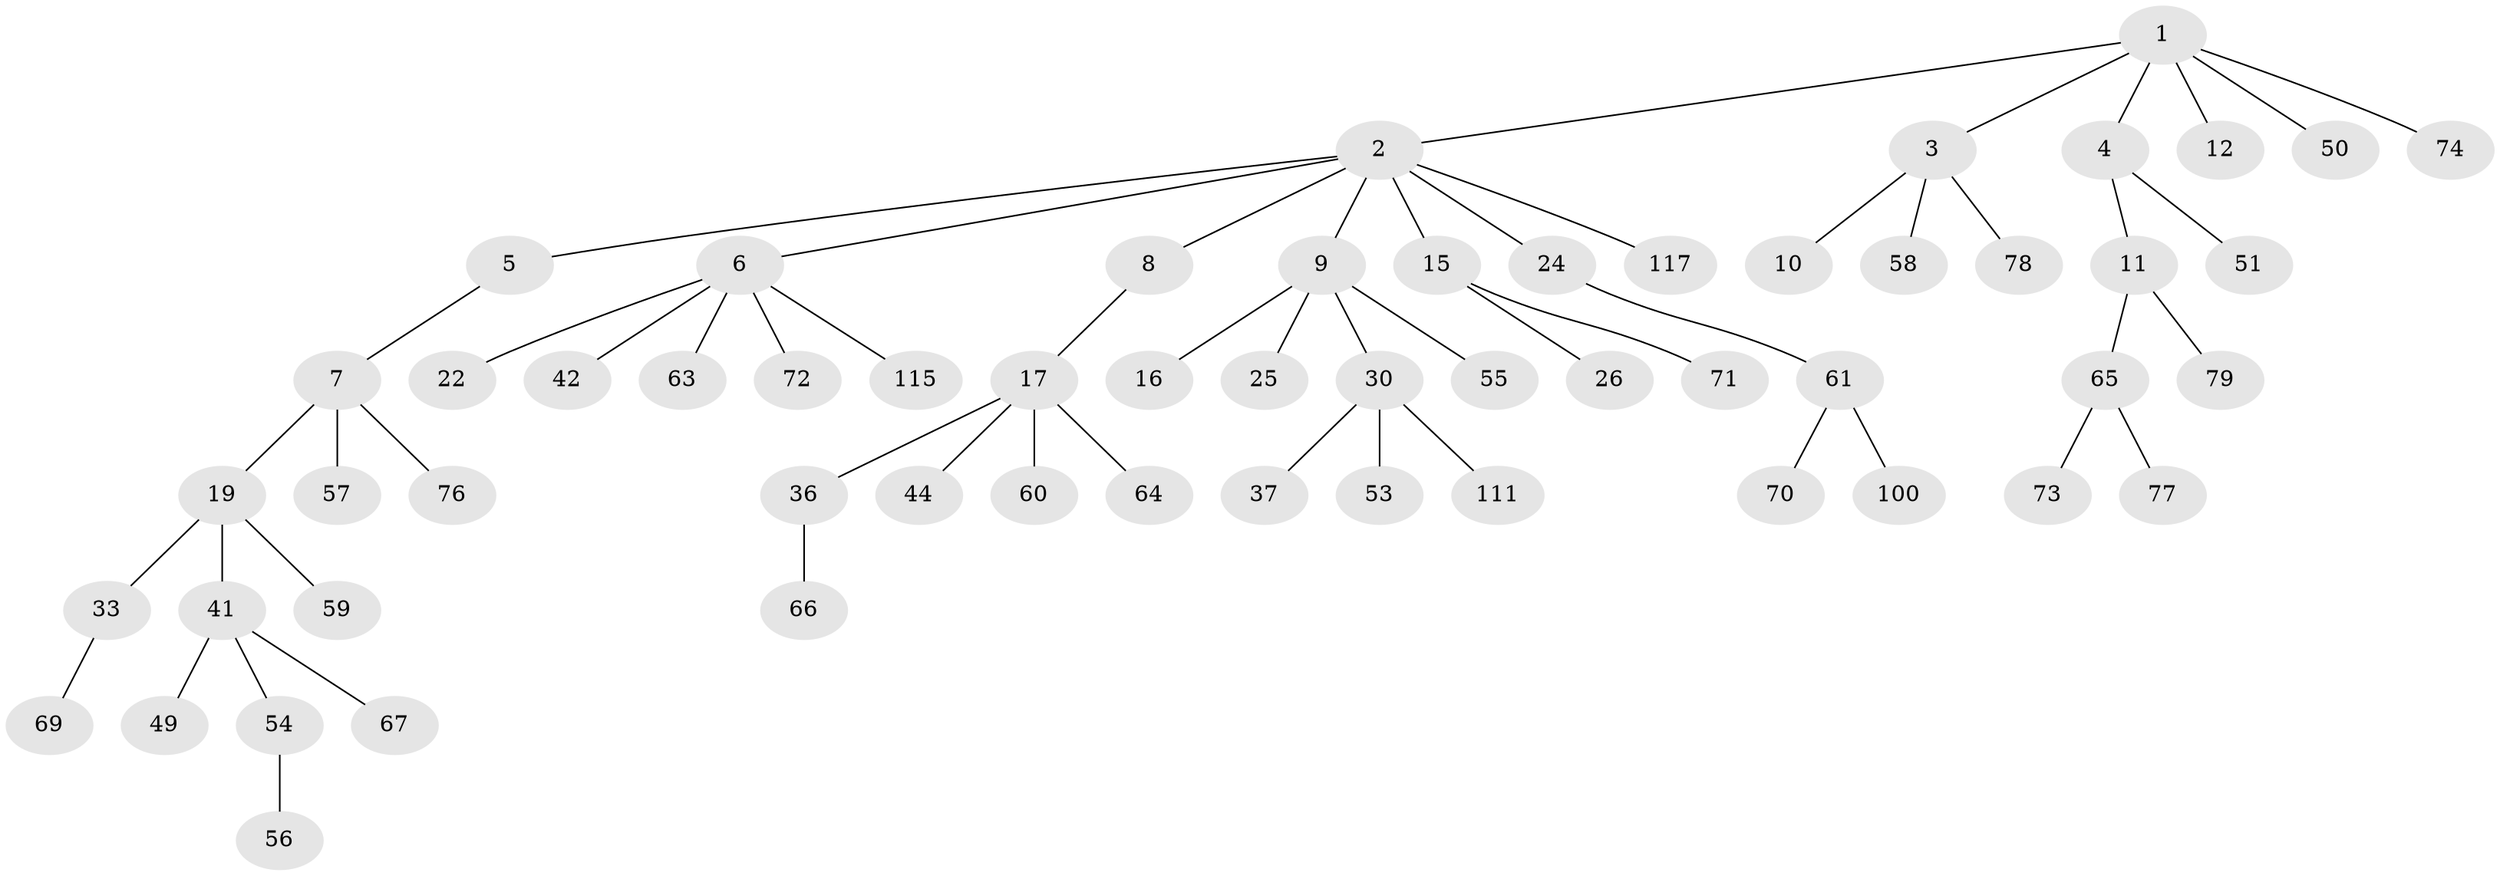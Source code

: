 // original degree distribution, {6: 0.017094017094017096, 8: 0.008547008547008548, 4: 0.07692307692307693, 3: 0.1111111111111111, 2: 0.24786324786324787, 5: 0.03418803418803419, 1: 0.5042735042735043}
// Generated by graph-tools (version 1.1) at 2025/15/03/09/25 04:15:30]
// undirected, 58 vertices, 57 edges
graph export_dot {
graph [start="1"]
  node [color=gray90,style=filled];
  1;
  2;
  3;
  4;
  5;
  6 [super="+34+23+13"];
  7 [super="+14+102+32"];
  8 [super="+86"];
  9 [super="+92+45"];
  10 [super="+40"];
  11 [super="+18+82"];
  12 [super="+31+85"];
  15 [super="+27+21+62"];
  16;
  17 [super="+20"];
  19 [super="+29"];
  22 [super="+98"];
  24 [super="+52+28"];
  25;
  26 [super="+38"];
  30;
  33;
  36 [super="+94+47"];
  37;
  41;
  42 [super="+114"];
  44;
  49;
  50 [super="+105+81+75+84"];
  51;
  53;
  54;
  55;
  56;
  57;
  58;
  59;
  60;
  61;
  63 [super="+112"];
  64;
  65;
  66;
  67;
  69;
  70 [super="+83+90"];
  71;
  72;
  73;
  74;
  76;
  77;
  78 [super="+113+101"];
  79;
  100 [super="+110"];
  111;
  115;
  117;
  1 -- 2;
  1 -- 3;
  1 -- 4;
  1 -- 12;
  1 -- 50;
  1 -- 74;
  2 -- 5;
  2 -- 6;
  2 -- 8;
  2 -- 9;
  2 -- 15;
  2 -- 24;
  2 -- 117;
  3 -- 10;
  3 -- 58;
  3 -- 78;
  4 -- 11;
  4 -- 51;
  5 -- 7;
  6 -- 22;
  6 -- 72;
  6 -- 63;
  6 -- 42;
  6 -- 115;
  7 -- 19;
  7 -- 76;
  7 -- 57;
  8 -- 17;
  9 -- 16;
  9 -- 25;
  9 -- 30;
  9 -- 55;
  11 -- 65;
  11 -- 79;
  15 -- 71;
  15 -- 26;
  17 -- 64;
  17 -- 36;
  17 -- 60;
  17 -- 44;
  19 -- 33;
  19 -- 59;
  19 -- 41;
  24 -- 61;
  30 -- 37;
  30 -- 53;
  30 -- 111;
  33 -- 69;
  36 -- 66;
  41 -- 49;
  41 -- 54;
  41 -- 67;
  54 -- 56;
  61 -- 70;
  61 -- 100;
  65 -- 73;
  65 -- 77;
}
